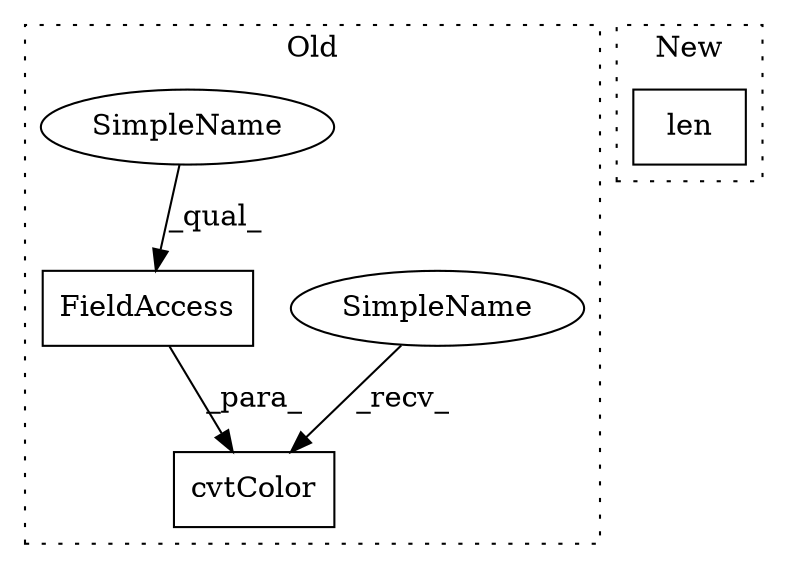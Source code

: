 digraph G {
subgraph cluster0 {
1 [label="cvtColor" a="32" s="10028,10065" l="9,1" shape="box"];
3 [label="FieldAccess" a="22" s="10048" l="17" shape="box"];
4 [label="SimpleName" a="42" s="10024" l="3" shape="ellipse"];
5 [label="SimpleName" a="42" s="10048" l="3" shape="ellipse"];
label = "Old";
style="dotted";
}
subgraph cluster1 {
2 [label="len" a="32" s="8111,8123" l="4,1" shape="box"];
label = "New";
style="dotted";
}
3 -> 1 [label="_para_"];
4 -> 1 [label="_recv_"];
5 -> 3 [label="_qual_"];
}